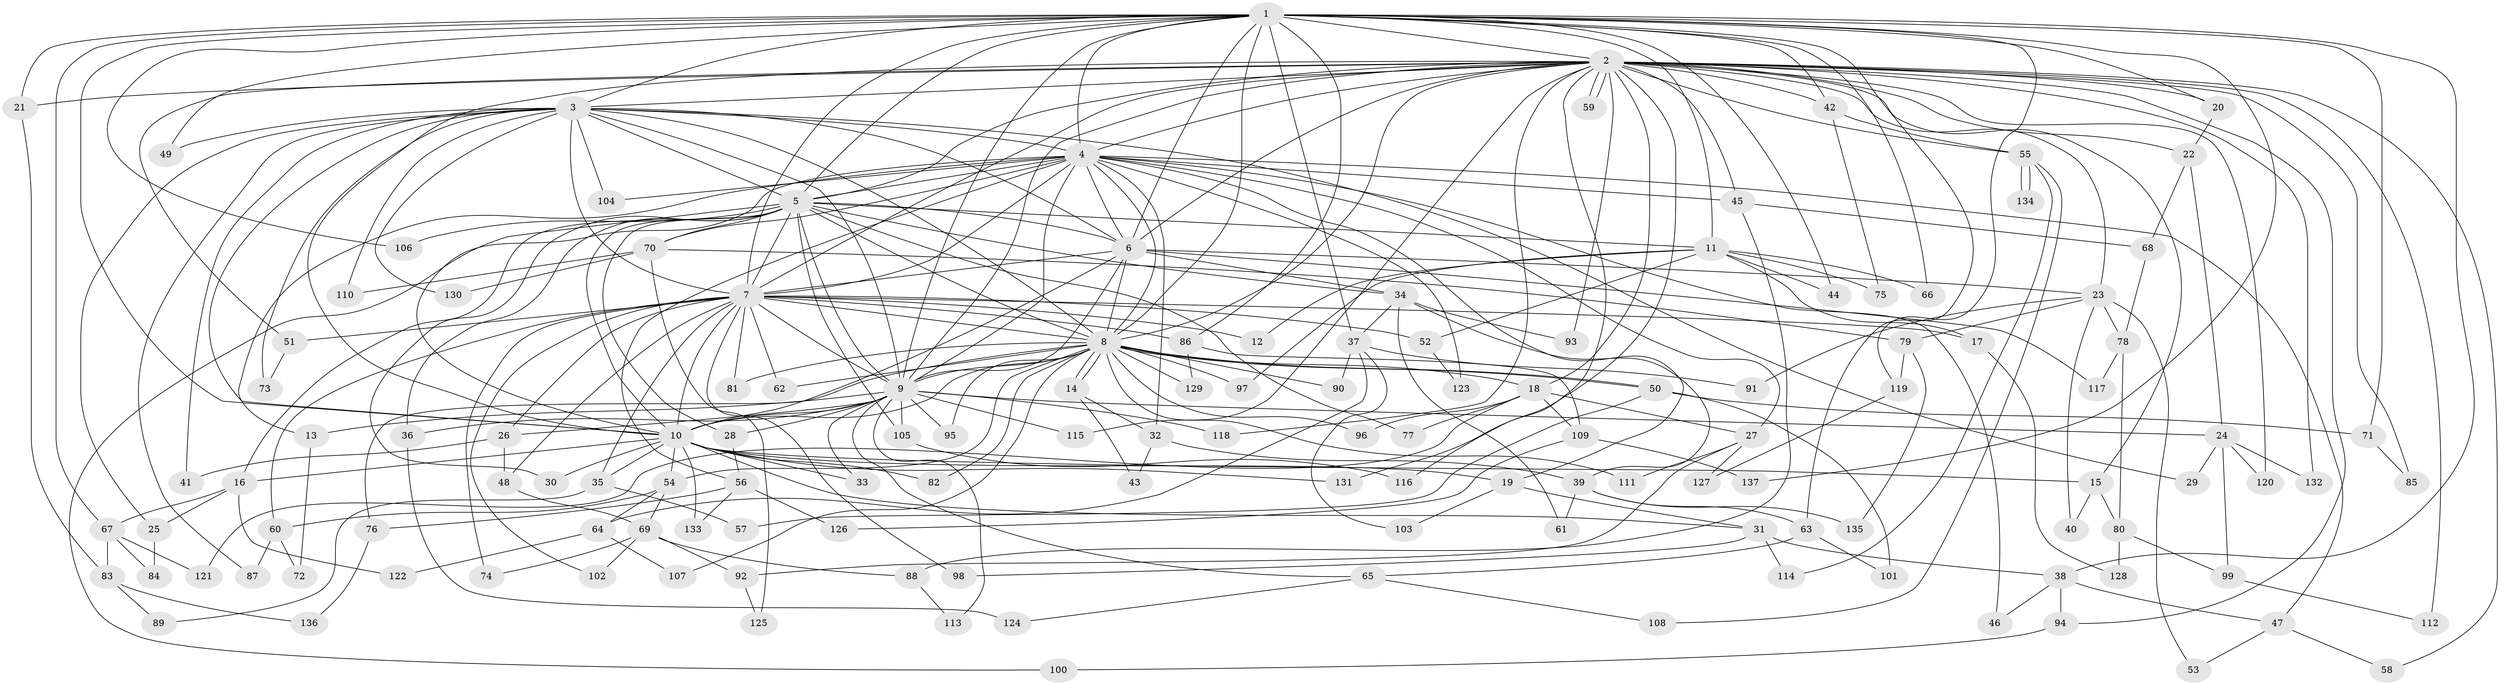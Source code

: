 // Generated by graph-tools (version 1.1) at 2025/34/03/09/25 02:34:35]
// undirected, 137 vertices, 299 edges
graph export_dot {
graph [start="1"]
  node [color=gray90,style=filled];
  1;
  2;
  3;
  4;
  5;
  6;
  7;
  8;
  9;
  10;
  11;
  12;
  13;
  14;
  15;
  16;
  17;
  18;
  19;
  20;
  21;
  22;
  23;
  24;
  25;
  26;
  27;
  28;
  29;
  30;
  31;
  32;
  33;
  34;
  35;
  36;
  37;
  38;
  39;
  40;
  41;
  42;
  43;
  44;
  45;
  46;
  47;
  48;
  49;
  50;
  51;
  52;
  53;
  54;
  55;
  56;
  57;
  58;
  59;
  60;
  61;
  62;
  63;
  64;
  65;
  66;
  67;
  68;
  69;
  70;
  71;
  72;
  73;
  74;
  75;
  76;
  77;
  78;
  79;
  80;
  81;
  82;
  83;
  84;
  85;
  86;
  87;
  88;
  89;
  90;
  91;
  92;
  93;
  94;
  95;
  96;
  97;
  98;
  99;
  100;
  101;
  102;
  103;
  104;
  105;
  106;
  107;
  108;
  109;
  110;
  111;
  112;
  113;
  114;
  115;
  116;
  117;
  118;
  119;
  120;
  121;
  122;
  123;
  124;
  125;
  126;
  127;
  128;
  129;
  130;
  131;
  132;
  133;
  134;
  135;
  136;
  137;
  1 -- 2;
  1 -- 3;
  1 -- 4;
  1 -- 5;
  1 -- 6;
  1 -- 7;
  1 -- 8;
  1 -- 9;
  1 -- 10;
  1 -- 11;
  1 -- 20;
  1 -- 21;
  1 -- 37;
  1 -- 38;
  1 -- 42;
  1 -- 44;
  1 -- 49;
  1 -- 63;
  1 -- 66;
  1 -- 67;
  1 -- 71;
  1 -- 86;
  1 -- 106;
  1 -- 119;
  1 -- 137;
  2 -- 3;
  2 -- 4;
  2 -- 5;
  2 -- 6;
  2 -- 7;
  2 -- 8;
  2 -- 9;
  2 -- 10;
  2 -- 15;
  2 -- 18;
  2 -- 20;
  2 -- 21;
  2 -- 22;
  2 -- 23;
  2 -- 42;
  2 -- 45;
  2 -- 51;
  2 -- 55;
  2 -- 58;
  2 -- 59;
  2 -- 59;
  2 -- 85;
  2 -- 93;
  2 -- 94;
  2 -- 112;
  2 -- 115;
  2 -- 116;
  2 -- 118;
  2 -- 120;
  2 -- 131;
  2 -- 132;
  3 -- 4;
  3 -- 5;
  3 -- 6;
  3 -- 7;
  3 -- 8;
  3 -- 9;
  3 -- 10;
  3 -- 25;
  3 -- 29;
  3 -- 41;
  3 -- 49;
  3 -- 73;
  3 -- 87;
  3 -- 104;
  3 -- 110;
  3 -- 130;
  4 -- 5;
  4 -- 6;
  4 -- 7;
  4 -- 8;
  4 -- 9;
  4 -- 10;
  4 -- 13;
  4 -- 19;
  4 -- 27;
  4 -- 32;
  4 -- 45;
  4 -- 46;
  4 -- 47;
  4 -- 56;
  4 -- 70;
  4 -- 104;
  4 -- 123;
  5 -- 6;
  5 -- 7;
  5 -- 8;
  5 -- 9;
  5 -- 10;
  5 -- 11;
  5 -- 16;
  5 -- 28;
  5 -- 30;
  5 -- 34;
  5 -- 36;
  5 -- 70;
  5 -- 77;
  5 -- 100;
  5 -- 105;
  5 -- 106;
  6 -- 7;
  6 -- 8;
  6 -- 9;
  6 -- 10;
  6 -- 23;
  6 -- 34;
  6 -- 117;
  7 -- 8;
  7 -- 9;
  7 -- 10;
  7 -- 12;
  7 -- 17;
  7 -- 26;
  7 -- 35;
  7 -- 48;
  7 -- 51;
  7 -- 52;
  7 -- 60;
  7 -- 62;
  7 -- 74;
  7 -- 81;
  7 -- 86;
  7 -- 98;
  7 -- 102;
  8 -- 9;
  8 -- 10;
  8 -- 14;
  8 -- 14;
  8 -- 18;
  8 -- 50;
  8 -- 50;
  8 -- 54;
  8 -- 62;
  8 -- 76;
  8 -- 81;
  8 -- 82;
  8 -- 90;
  8 -- 95;
  8 -- 96;
  8 -- 97;
  8 -- 107;
  8 -- 111;
  8 -- 129;
  9 -- 10;
  9 -- 13;
  9 -- 24;
  9 -- 26;
  9 -- 28;
  9 -- 33;
  9 -- 36;
  9 -- 65;
  9 -- 95;
  9 -- 105;
  9 -- 113;
  9 -- 115;
  9 -- 118;
  10 -- 15;
  10 -- 16;
  10 -- 19;
  10 -- 30;
  10 -- 31;
  10 -- 33;
  10 -- 35;
  10 -- 54;
  10 -- 82;
  10 -- 131;
  10 -- 133;
  11 -- 12;
  11 -- 17;
  11 -- 44;
  11 -- 52;
  11 -- 66;
  11 -- 75;
  11 -- 97;
  13 -- 72;
  14 -- 32;
  14 -- 43;
  15 -- 40;
  15 -- 80;
  16 -- 25;
  16 -- 67;
  16 -- 122;
  17 -- 128;
  18 -- 27;
  18 -- 77;
  18 -- 96;
  18 -- 109;
  18 -- 121;
  19 -- 31;
  19 -- 103;
  20 -- 22;
  21 -- 83;
  22 -- 24;
  22 -- 68;
  23 -- 40;
  23 -- 53;
  23 -- 78;
  23 -- 79;
  23 -- 91;
  24 -- 29;
  24 -- 99;
  24 -- 120;
  24 -- 132;
  25 -- 84;
  26 -- 41;
  26 -- 48;
  27 -- 92;
  27 -- 111;
  27 -- 127;
  28 -- 56;
  31 -- 38;
  31 -- 98;
  31 -- 114;
  32 -- 39;
  32 -- 43;
  34 -- 37;
  34 -- 39;
  34 -- 61;
  34 -- 93;
  35 -- 57;
  35 -- 89;
  36 -- 124;
  37 -- 64;
  37 -- 90;
  37 -- 91;
  37 -- 103;
  38 -- 46;
  38 -- 47;
  38 -- 94;
  39 -- 61;
  39 -- 63;
  39 -- 135;
  42 -- 55;
  42 -- 75;
  45 -- 68;
  45 -- 88;
  47 -- 53;
  47 -- 58;
  48 -- 69;
  50 -- 57;
  50 -- 71;
  50 -- 101;
  51 -- 73;
  52 -- 123;
  54 -- 60;
  54 -- 64;
  54 -- 69;
  55 -- 108;
  55 -- 114;
  55 -- 134;
  55 -- 134;
  56 -- 76;
  56 -- 126;
  56 -- 133;
  60 -- 72;
  60 -- 87;
  63 -- 65;
  63 -- 101;
  64 -- 107;
  64 -- 122;
  65 -- 108;
  65 -- 124;
  67 -- 83;
  67 -- 84;
  67 -- 121;
  68 -- 78;
  69 -- 74;
  69 -- 88;
  69 -- 92;
  69 -- 102;
  70 -- 79;
  70 -- 110;
  70 -- 125;
  70 -- 130;
  71 -- 85;
  76 -- 136;
  78 -- 80;
  78 -- 117;
  79 -- 119;
  79 -- 135;
  80 -- 99;
  80 -- 128;
  83 -- 89;
  83 -- 136;
  86 -- 109;
  86 -- 129;
  88 -- 113;
  92 -- 125;
  94 -- 100;
  99 -- 112;
  105 -- 116;
  109 -- 126;
  109 -- 137;
  119 -- 127;
}
